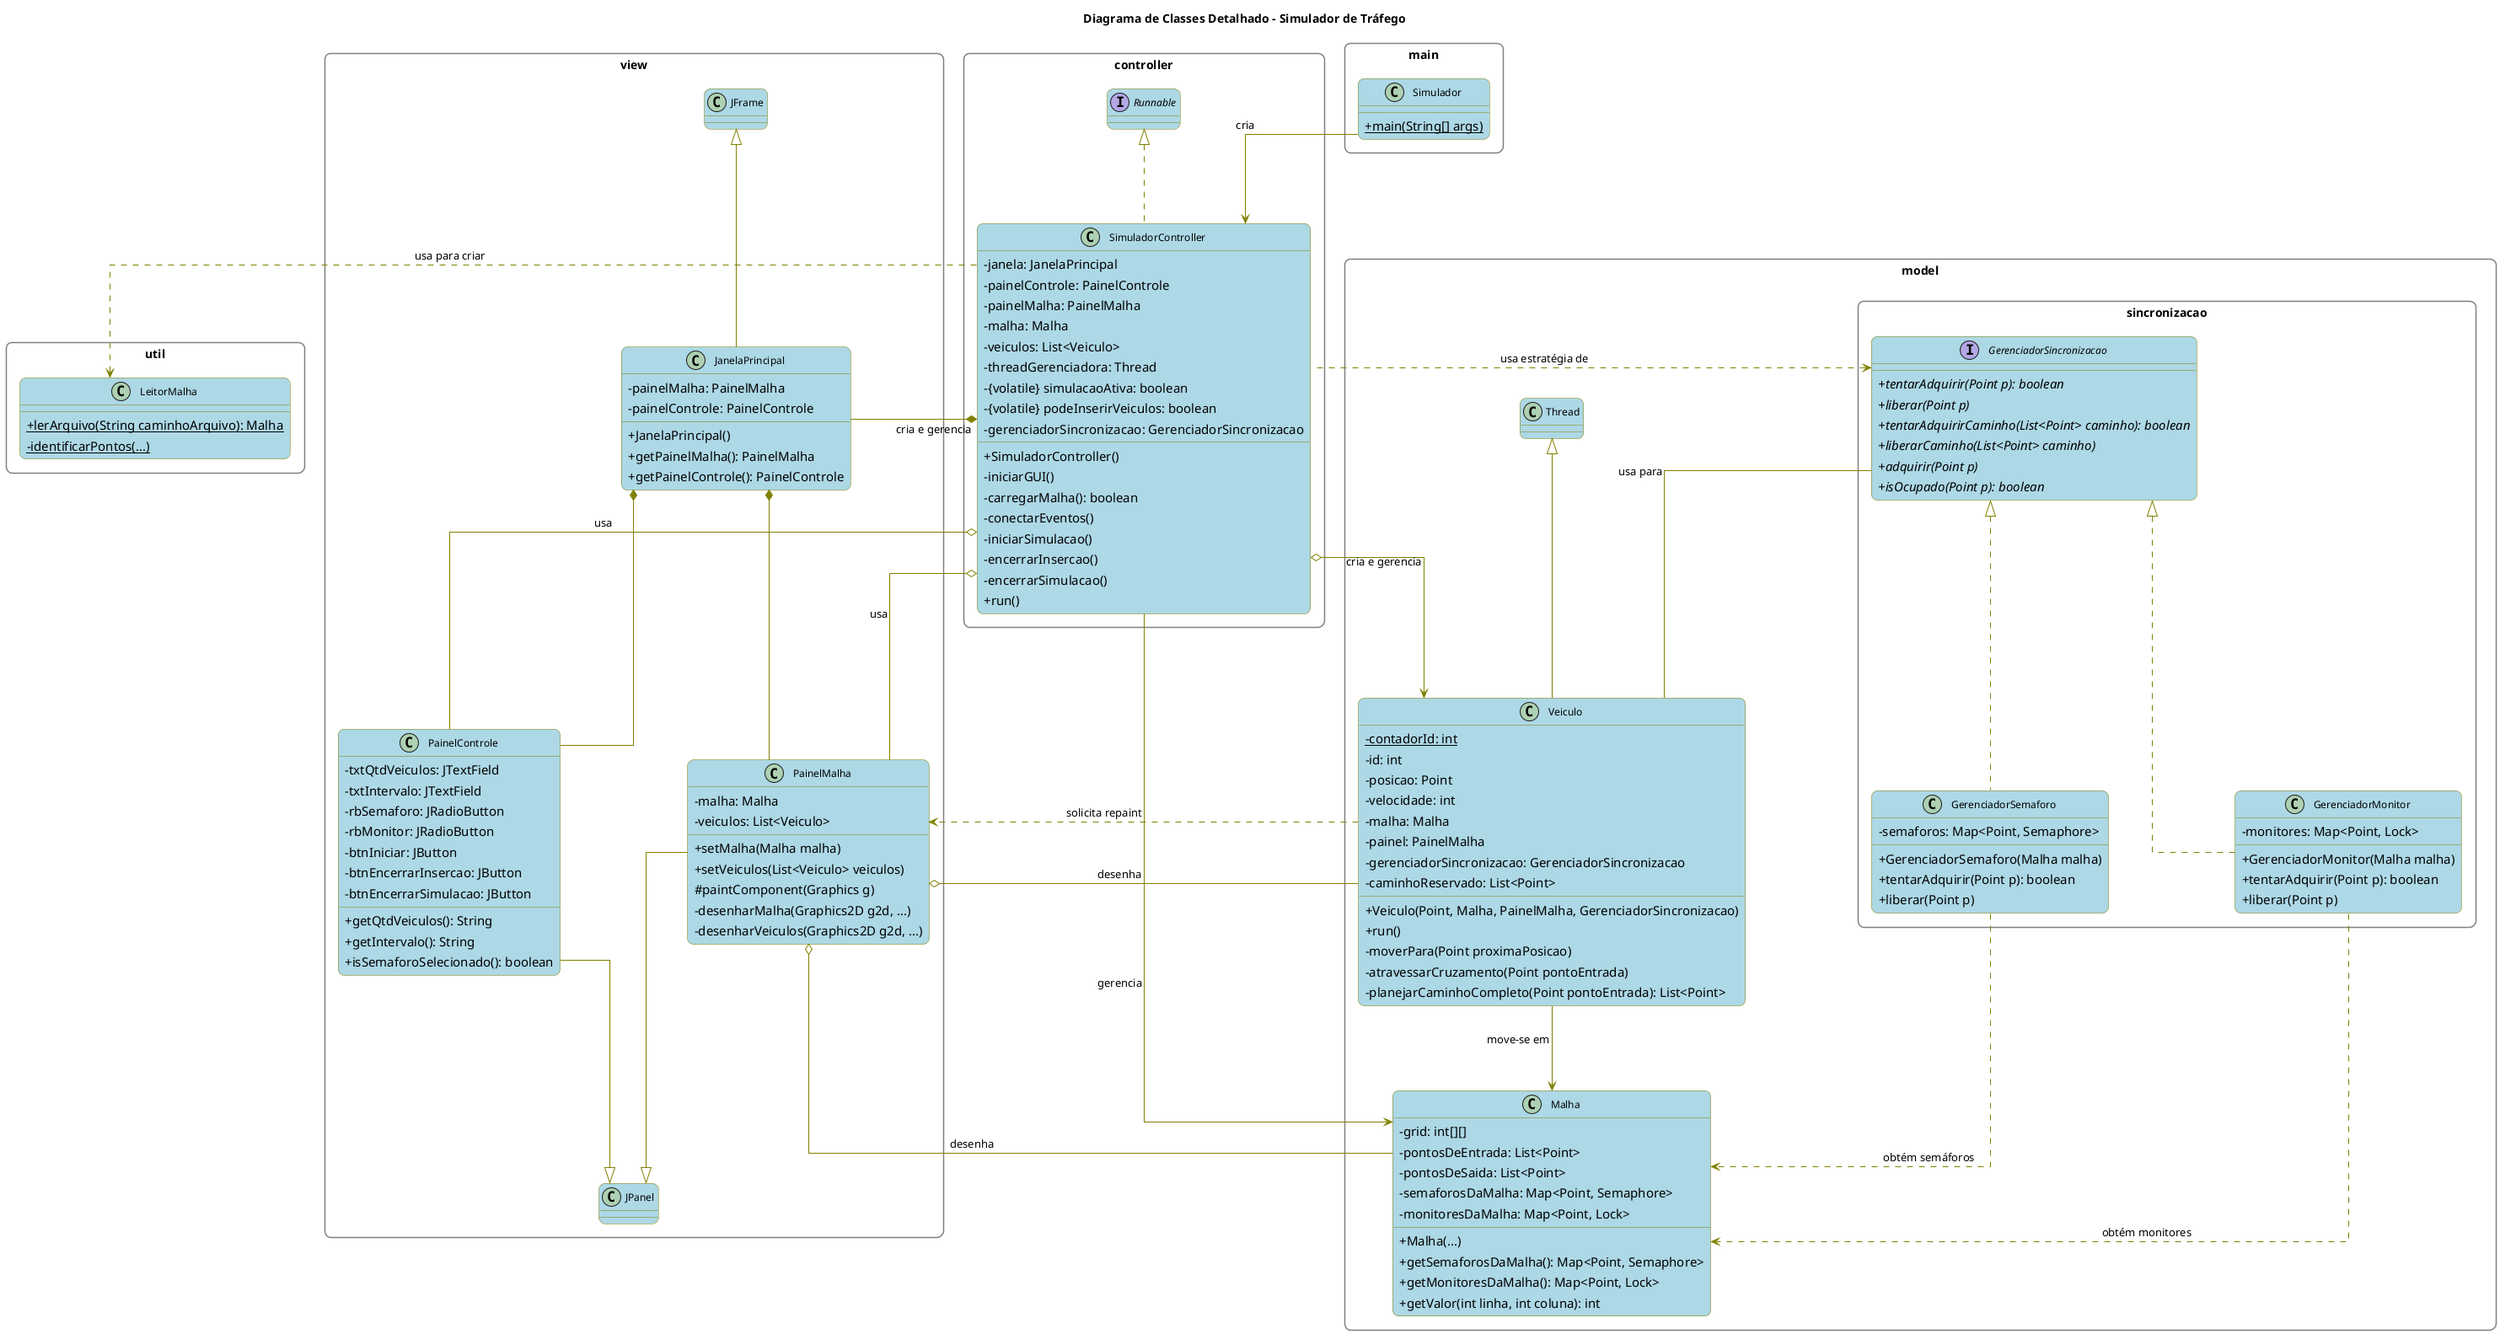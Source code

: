 @startuml Diagrama 65-DSD
' Título do Diagrama
title Diagrama de Classes Detalhado - Simulador de Tráfego

' --- Configurações de Aparência para Máxima Clareza ---

skinparam {
    ' Estilo geral
    packageStyle rectangle
    classAttributeIconSize 0
    linetype ortho 
    shadowing false

    ' Espaçamento
    Nodesep 150
    Ranksep 100
    Padding 2

    ' Estilos de componentes
    ClassAttributeFontColor #000000
    ClassAttributeFontSize 15
    RoundCorner 15

    class {
        BackgroundColor LightBlue
        ArrowColor Olive
        BorderColor Olive
        FontName Segoe UI
        FontSize 12
    }
    interface {
        BackgroundColor LightSkyBlue
        ArrowColor RoyalBlue
        BorderColor RoyalBlue
        FontName Segoe UI
        FontSize 12
    }
    package {
        FontName Segoe UI
        FontSize 14
        BorderColor Gray
    }
    note {
        BackgroundColor LemonChiffon
        BorderColor Orange
        FontName Segoe UI Light
        FontSize 11
    }
}

' ===============================================
' PACKAGE: main
' ===============================================
package main {
  class Simulador {
    + {static} main(String[] args)
  }
}

' ===============================================
' PACKAGE: controller
' ===============================================
package controller {
  class SimuladorController implements Runnable {
    - janela: JanelaPrincipal
    - painelControle: PainelControle
    - painelMalha: PainelMalha
    - malha: Malha
    - veiculos: List<Veiculo>
    - threadGerenciadora: Thread
    - {volatile} simulacaoAtiva: boolean
    - {volatile} podeInserirVeiculos: boolean
    - gerenciadorSincronizacao: GerenciadorSincronizacao
    + SimuladorController()
    - iniciarGUI()
    - carregarMalha(): boolean
    - conectarEventos()
    - iniciarSimulacao()
    - encerrarInsercao()
    - encerrarSimulacao()
    + run()
  }
}

' ===============================================
' PACKAGE: view
' ===============================================
package view {
  class JanelaPrincipal extends JFrame {
    - painelMalha: PainelMalha
    - painelControle: PainelControle
    + JanelaPrincipal()
    + getPainelMalha(): PainelMalha
    + getPainelControle(): PainelControle
  }

  class PainelControle {
    - txtQtdVeiculos: JTextField
    - txtIntervalo: JTextField
    - rbSemaforo: JRadioButton
    - rbMonitor: JRadioButton
    - btnIniciar: JButton
    - btnEncerrarInsercao: JButton
    - btnEncerrarSimulacao: JButton
    + getQtdVeiculos(): String
    + getIntervalo(): String
    + isSemaforoSelecionado(): boolean
  }

  class PainelMalha {
    - malha: Malha
    - veiculos: List<Veiculo>
    + setMalha(Malha malha)
    + setVeiculos(List<Veiculo> veiculos)
    # paintComponent(Graphics g)
    - desenharMalha(Graphics2D g2d, ...)
    - desenharVeiculos(Graphics2D g2d, ...)
  }
}

' ===============================================
' PACKAGE: model
' ===============================================
package model {
  class Veiculo {
    - {static} contadorId: int
    - id: int
    - posicao: Point
    - velocidade: int
    - malha: Malha
    - painel: PainelMalha
    - gerenciadorSincronizacao: GerenciadorSincronizacao
    - caminhoReservado: List<Point>
    + Veiculo(Point, Malha, PainelMalha, GerenciadorSincronizacao)
    + run()
    - moverPara(Point proximaPosicao)
    - atravessarCruzamento(Point pontoEntrada)
    - planejarCaminhoCompleto(Point pontoEntrada): List<Point>
  }

  class Malha {
    - grid: int[][]
    - pontosDeEntrada: List<Point>
    - pontosDeSaida: List<Point>
    - semaforosDaMalha: Map<Point, Semaphore>
    - monitoresDaMalha: Map<Point, Lock>
    + Malha(...)
    + getSemaforosDaMalha(): Map<Point, Semaphore>
    + getMonitoresDaMalha(): Map<Point, Lock>
    + getValor(int linha, int coluna): int
  }
}

' ===============================================
' PACKAGE: model.sincronizacao
' ===============================================
package model.sincronizacao {
  interface GerenciadorSincronizacao {
    + {abstract} tentarAdquirir(Point p): boolean
    + {abstract} liberar(Point p)
    + {abstract} tentarAdquirirCaminho(List<Point> caminho): boolean
    + {abstract} liberarCaminho(List<Point> caminho)
    + {abstract} adquirir(Point p)
    + {abstract} isOcupado(Point p): boolean
  }

  class GerenciadorSemaforo implements GerenciadorSincronizacao {
    - semaforos: Map<Point, Semaphore>
    + GerenciadorSemaforo(Malha malha)
    + tentarAdquirir(Point p): boolean
    + liberar(Point p)
  }

  class GerenciadorMonitor implements GerenciadorSincronizacao {
    - monitores: Map<Point, Lock>
    + GerenciadorMonitor(Malha malha)
    + tentarAdquirir(Point p): boolean
    + liberar(Point p)
  }
}

' ===============================================
' PACKAGE: util
' ===============================================
package util {
  class LeitorMalha {
    + {static} lerArquivo(String caminhoArquivo): Malha
    - {static} identificarPontos(...)
  }
}


' ===============================================
' RELACIONAMENTOS (AJUSTADOS PARA MELHOR LAYOUT)
' ===============================================

' Ponto de entrada da aplicação no topo.
Simulador --> SimuladorController : "cria"

' Agrupa componentes chave (Malha, Sincronização, Leitor) perto do Controller.
' Link invisível para alinhar verticalmente os pacotes do modelo.

' Relações do Controller para os componentes principais.
SimuladorController .left.> LeitorMalha : "usa para criar"
SimuladorController .[hidden]right.> LeitorMalha
SimuladorController --> Malha : "gerencia"
SimuladorController .left.> GerenciadorSincronizacao : "usa estratégia de"
SimuladorController o--> Veiculo : "cria e gerencia"
SimuladorController *-- JanelaPrincipal : "cria e gerencia"

' Relações do Controller com o painel da view.
SimuladorController o-- PainelControle : "usa"
SimuladorController o-- PainelMalha : "usa"

' Relações internas da View.
JanelaPrincipal *-- PainelMalha
JanelaPrincipal *-- PainelControle

' Relações entre Model e View.
PainelMalha o-- Malha : "desenha"
PainelMalha o-- Veiculo : "desenha"
Veiculo ..> PainelMalha : "solicita repaint"


' Relações internas do Model.
Veiculo -right-> Malha : "move-se em"
Veiculo -up- GerenciadorSincronizacao : "usa para"

' Relações da Sincronização com a Malha.
GerenciadorSemaforo ..> Malha : "obtém semáforos"
GerenciadorMonitor ..> Malha : "obtém monitores"
'GerenciadorMonitor .[hidden].> GerenciadorSincronizacao


view.JPanel <|-up- PainelControle
view.JPanel <|-up- PainelMalha
'controller.SimuladorController -left- util
model.Thread <|-down- Veiculo

' --- AQUI ESTÁ A SUGESTÃO PRINCIPAL ---
' 1. Usamos um link INVISÍVEL para forçar LeitorMalha a ficar à direita do Controller.
'    Isso cria a estrutura e o posicionamento desejado.

' 2. Agora que a posição está garantida, desenhamos a relação de dependência VISÍVEL.
'    A linha será curta e direta, sem bagunçar o resto do diagrama.
' -----------------------------------------
@enduml
